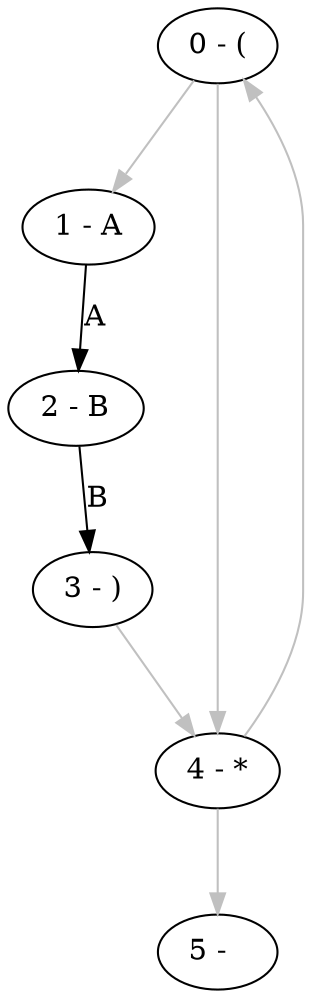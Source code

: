 digraph foo {
	"0 - (" -> "1 - A" [label=" "; color=grey];
	"0 - (" -> "4 - *" [label=" "; color=grey];
	"1 - A" -> "2 - B" [label="A"];
	"2 - B" -> "3 - )" [label="B"];
	"3 - )" -> "4 - *" [label=" "; color=grey];
	"4 - *" -> "0 - (" [label=" "; color=grey];
	"4 - *" -> "5 -  " [label=" "; color=grey];
}
